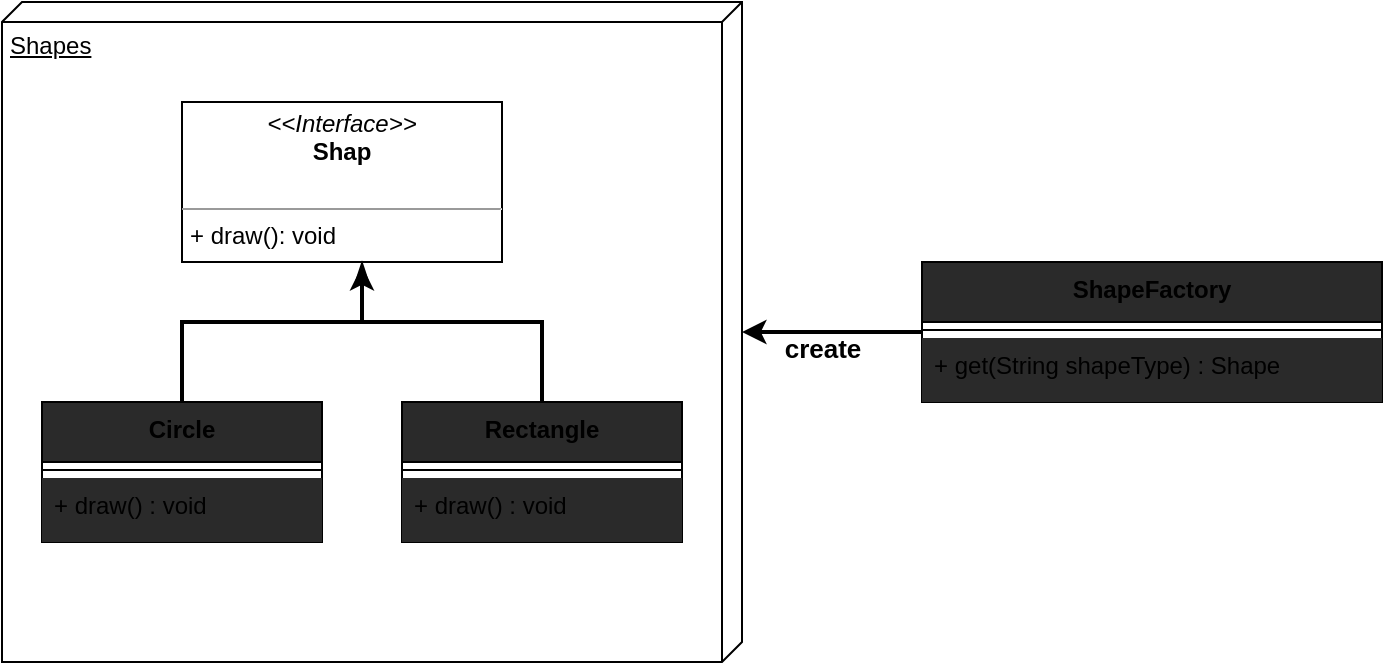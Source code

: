 <mxfile version="14.6.11" type="device"><diagram name="Page-1" id="c4acf3e9-155e-7222-9cf6-157b1a14988f"><mxGraphModel dx="946" dy="589" grid="1" gridSize="10" guides="1" tooltips="1" connect="1" arrows="1" fold="1" page="1" pageScale="1" pageWidth="850" pageHeight="1100" background="#ffffff" math="0" shadow="0"><root><mxCell id="0"/><mxCell id="1" parent="0"/><mxCell id="H5WqP1-uovCTSe0ivkBG-6" value="Shapes" style="verticalAlign=top;align=left;spacingTop=8;spacingLeft=2;spacingRight=12;shape=cube;size=10;direction=south;fontStyle=4;html=1;" vertex="1" parent="1"><mxGeometry x="110" y="80" width="370" height="330" as="geometry"/></mxCell><mxCell id="NrRT5C7HezTFW3m1d8b3-1" value="Circle" style="swimlane;fontStyle=1;align=center;verticalAlign=top;childLayout=stackLayout;horizontal=1;startSize=30;horizontalStack=0;resizeParent=1;resizeParentMax=0;resizeLast=0;collapsible=1;marginBottom=0;fillColor=#2A2A2A;" parent="1" vertex="1"><mxGeometry x="130" y="280" width="140" height="70" as="geometry"><mxRectangle x="30" y="290" width="70" height="30" as="alternateBounds"/></mxGeometry></mxCell><mxCell id="NrRT5C7HezTFW3m1d8b3-3" value="" style="line;strokeWidth=1;fillColor=none;align=left;verticalAlign=middle;spacingTop=-1;spacingLeft=3;spacingRight=3;rotatable=0;labelPosition=right;points=[];portConstraint=eastwest;" parent="NrRT5C7HezTFW3m1d8b3-1" vertex="1"><mxGeometry y="30" width="140" height="8" as="geometry"/></mxCell><mxCell id="NrRT5C7HezTFW3m1d8b3-4" value="+ draw() : void" style="text;strokeColor=none;align=left;verticalAlign=top;spacingLeft=4;spacingRight=4;overflow=hidden;rotatable=0;points=[[0,0.5],[1,0.5]];portConstraint=eastwest;fillColor=#2a2a2a;" parent="NrRT5C7HezTFW3m1d8b3-1" vertex="1"><mxGeometry y="38" width="140" height="32" as="geometry"/></mxCell><mxCell id="rLZLA3akcSDqFTQ7ilik-2" value="&lt;p style=&quot;margin: 0px ; margin-top: 4px ; text-align: center&quot;&gt;&lt;i&gt;&amp;lt;&amp;lt;Interface&amp;gt;&amp;gt;&lt;/i&gt;&lt;br&gt;&lt;b&gt;Shap&lt;/b&gt;&lt;/p&gt;&lt;br&gt;&lt;hr size=&quot;1&quot;&gt;&lt;p style=&quot;margin: 0px ; margin-left: 4px&quot;&gt;+ draw(): void&lt;/p&gt;" style="verticalAlign=top;align=left;overflow=fill;fontSize=12;fontFamily=Helvetica;html=1;" parent="1" vertex="1"><mxGeometry x="200" y="130" width="160" height="80" as="geometry"/></mxCell><mxCell id="H5WqP1-uovCTSe0ivkBG-5" style="edgeStyle=orthogonalEdgeStyle;rounded=0;orthogonalLoop=1;jettySize=auto;html=1;exitX=0.5;exitY=0;exitDx=0;exitDy=0;strokeColor=#000000;strokeWidth=2;endArrow=classicThin;endFill=1;" edge="1" parent="1" source="H5WqP1-uovCTSe0ivkBG-1" target="rLZLA3akcSDqFTQ7ilik-2"><mxGeometry relative="1" as="geometry"><Array as="points"><mxPoint x="380" y="240"/><mxPoint x="290" y="240"/></Array></mxGeometry></mxCell><mxCell id="H5WqP1-uovCTSe0ivkBG-1" value="Rectangle" style="swimlane;fontStyle=1;align=center;verticalAlign=top;childLayout=stackLayout;horizontal=1;startSize=30;horizontalStack=0;resizeParent=1;resizeParentMax=0;resizeLast=0;collapsible=1;marginBottom=0;fillColor=#2A2A2A;" vertex="1" parent="1"><mxGeometry x="310" y="280" width="140" height="70" as="geometry"/></mxCell><mxCell id="H5WqP1-uovCTSe0ivkBG-2" value="" style="line;strokeWidth=1;fillColor=none;align=left;verticalAlign=middle;spacingTop=-1;spacingLeft=3;spacingRight=3;rotatable=0;labelPosition=right;points=[];portConstraint=eastwest;" vertex="1" parent="H5WqP1-uovCTSe0ivkBG-1"><mxGeometry y="30" width="140" height="8" as="geometry"/></mxCell><mxCell id="H5WqP1-uovCTSe0ivkBG-3" value="+ draw() : void" style="text;strokeColor=none;align=left;verticalAlign=top;spacingLeft=4;spacingRight=4;overflow=hidden;rotatable=0;points=[[0,0.5],[1,0.5]];portConstraint=eastwest;fillColor=#2a2a2a;" vertex="1" parent="H5WqP1-uovCTSe0ivkBG-1"><mxGeometry y="38" width="140" height="32" as="geometry"/></mxCell><mxCell id="H5WqP1-uovCTSe0ivkBG-4" value="" style="endArrow=classic;endFill=1;html=1;strokeColor=#000000;strokeWidth=2;edgeStyle=orthogonalEdgeStyle;rounded=0;exitX=0.5;exitY=0;exitDx=0;exitDy=0;" edge="1" parent="1" source="NrRT5C7HezTFW3m1d8b3-1"><mxGeometry width="160" relative="1" as="geometry"><mxPoint x="200" y="270" as="sourcePoint"/><mxPoint x="290" y="212" as="targetPoint"/><Array as="points"><mxPoint x="200" y="240"/><mxPoint x="290" y="240"/></Array></mxGeometry></mxCell><mxCell id="H5WqP1-uovCTSe0ivkBG-14" style="edgeStyle=orthogonalEdgeStyle;rounded=0;orthogonalLoop=1;jettySize=auto;html=1;exitX=0;exitY=0.5;exitDx=0;exitDy=0;endArrow=classic;endFill=1;strokeColor=#000000;strokeWidth=2;" edge="1" parent="1" source="H5WqP1-uovCTSe0ivkBG-11" target="H5WqP1-uovCTSe0ivkBG-6"><mxGeometry relative="1" as="geometry"/></mxCell><mxCell id="H5WqP1-uovCTSe0ivkBG-11" value="ShapeFactory" style="swimlane;fontStyle=1;align=center;verticalAlign=top;childLayout=stackLayout;horizontal=1;startSize=30;horizontalStack=0;resizeParent=1;resizeParentMax=0;resizeLast=0;collapsible=1;marginBottom=0;fillColor=#2A2A2A;" vertex="1" parent="1"><mxGeometry x="570" y="210" width="230" height="70" as="geometry"/></mxCell><mxCell id="H5WqP1-uovCTSe0ivkBG-12" value="" style="line;strokeWidth=1;fillColor=none;align=left;verticalAlign=middle;spacingTop=-1;spacingLeft=3;spacingRight=3;rotatable=0;labelPosition=right;points=[];portConstraint=eastwest;" vertex="1" parent="H5WqP1-uovCTSe0ivkBG-11"><mxGeometry y="30" width="230" height="8" as="geometry"/></mxCell><mxCell id="H5WqP1-uovCTSe0ivkBG-13" value="+ get(String shapeType) : Shape" style="text;strokeColor=none;align=left;verticalAlign=top;spacingLeft=4;spacingRight=4;overflow=hidden;rotatable=0;points=[[0,0.5],[1,0.5]];portConstraint=eastwest;fillColor=#2a2a2a;" vertex="1" parent="H5WqP1-uovCTSe0ivkBG-11"><mxGeometry y="38" width="230" height="32" as="geometry"/></mxCell><mxCell id="H5WqP1-uovCTSe0ivkBG-16" value="&lt;font color=&quot;#000000&quot; style=&quot;font-size: 13px&quot;&gt;create&lt;/font&gt;" style="text;strokeColor=none;fillColor=none;html=1;fontSize=24;fontStyle=1;verticalAlign=middle;align=center;" vertex="1" parent="1"><mxGeometry x="470" y="230" width="100" height="40" as="geometry"/></mxCell></root></mxGraphModel></diagram></mxfile>